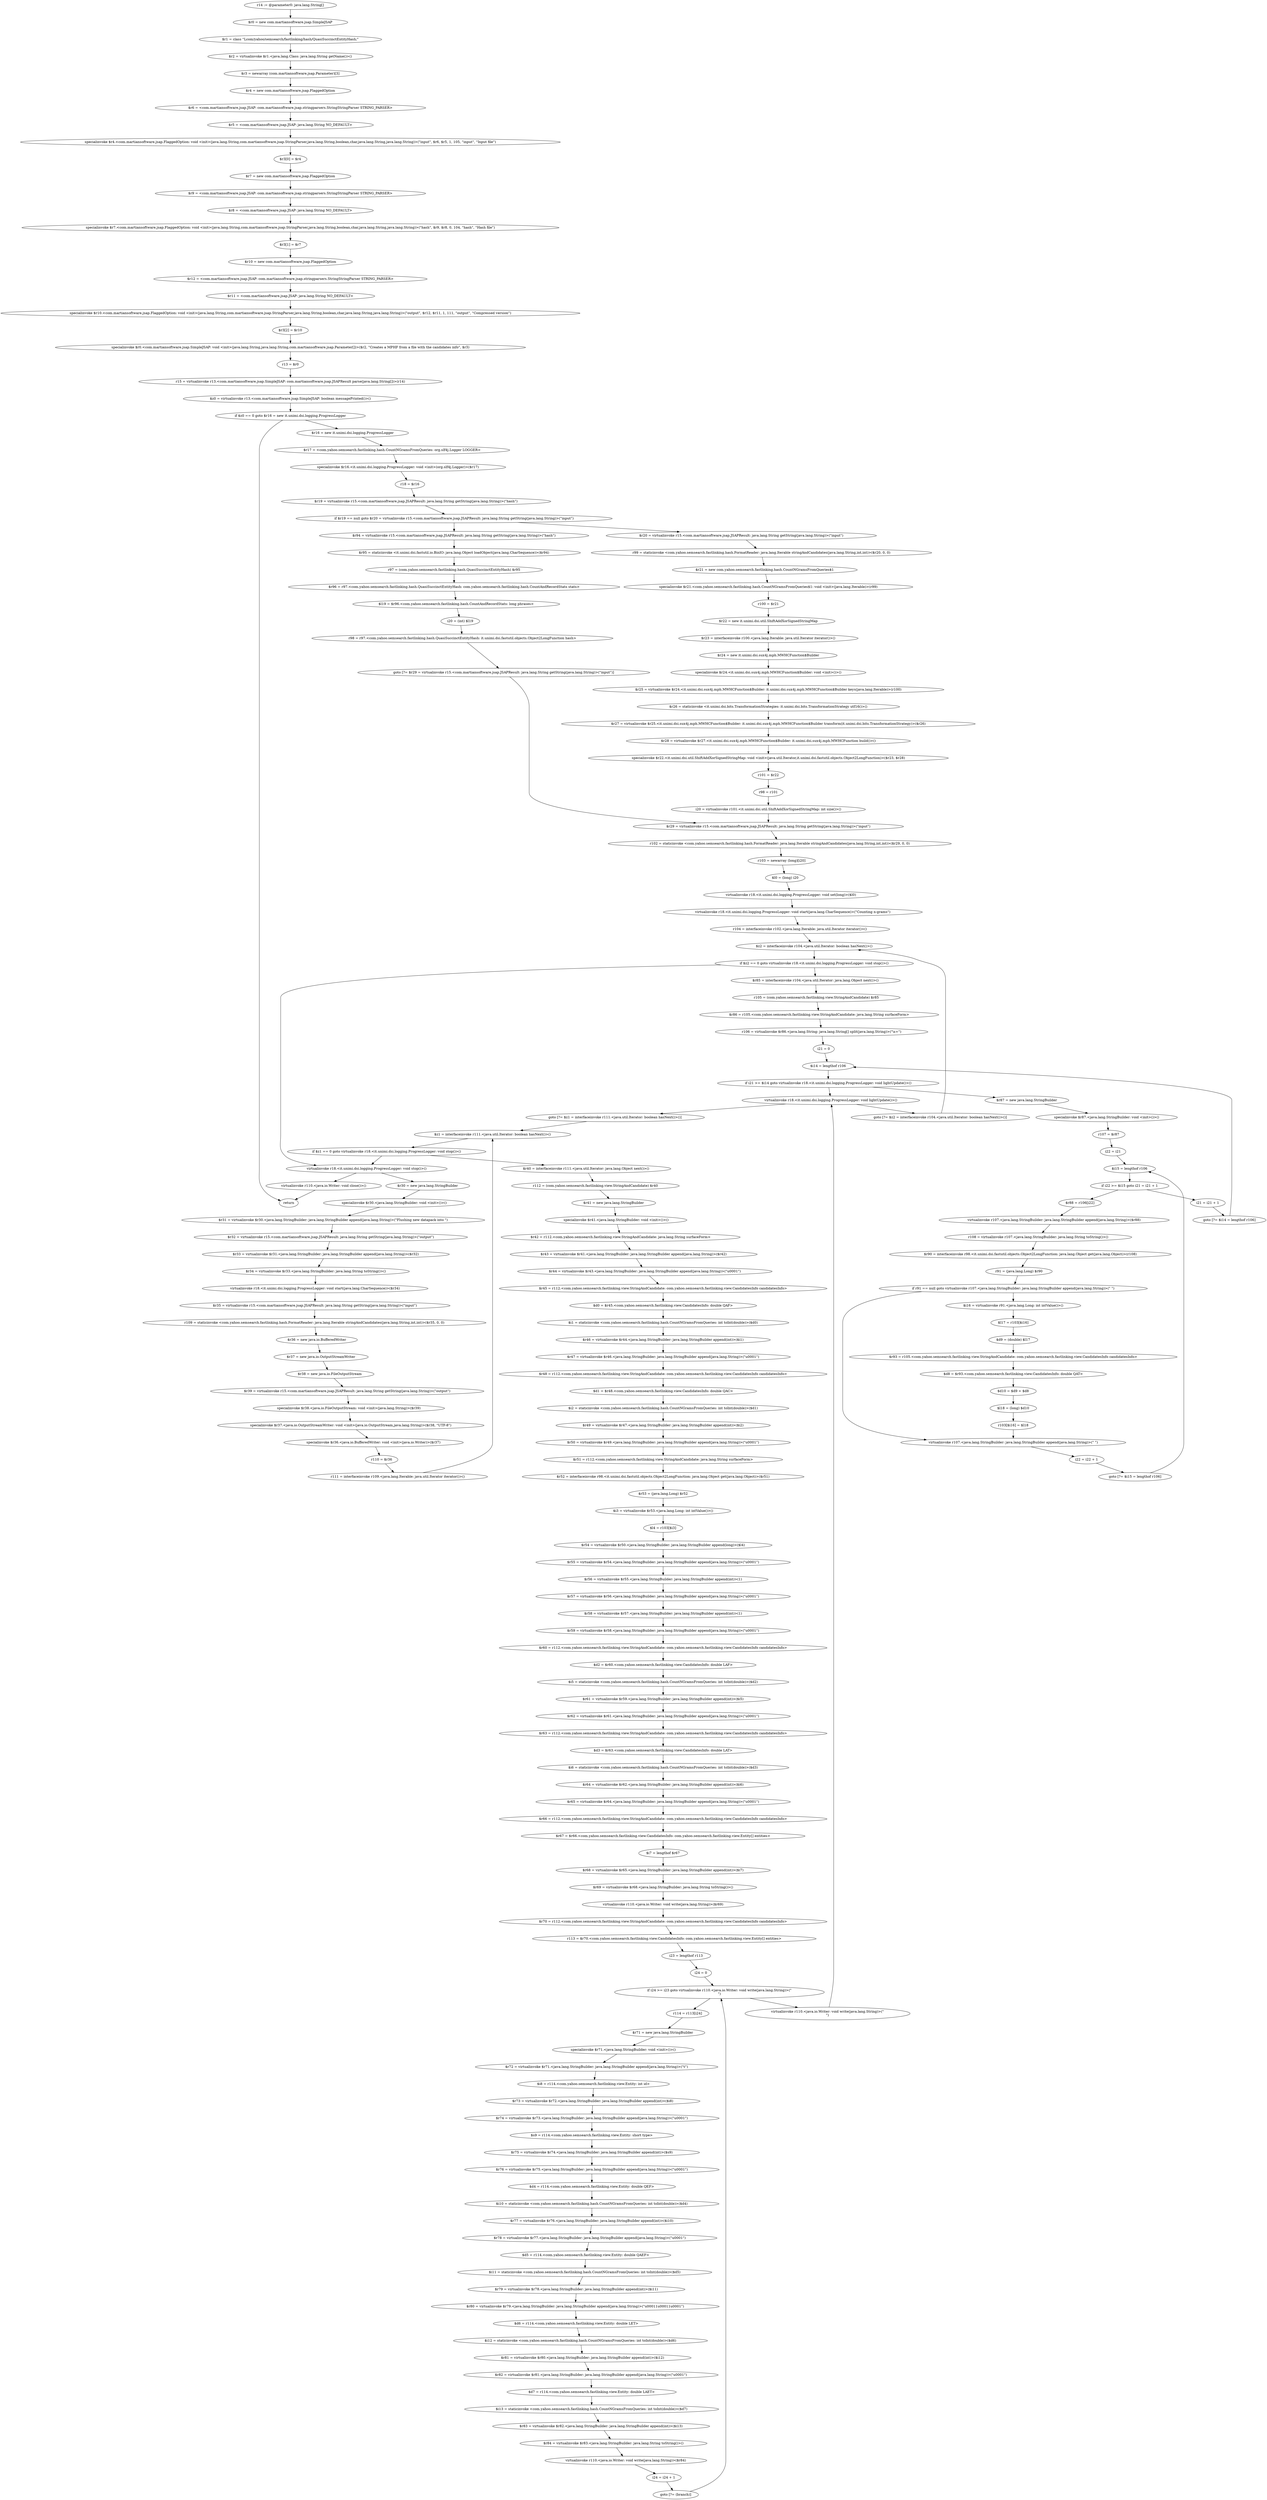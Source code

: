digraph "unitGraph" {
    "r14 := @parameter0: java.lang.String[]"
    "$r0 = new com.martiansoftware.jsap.SimpleJSAP"
    "$r1 = class \"Lcom/yahoo/semsearch/fastlinking/hash/QuasiSuccinctEntityHash;\""
    "$r2 = virtualinvoke $r1.<java.lang.Class: java.lang.String getName()>()"
    "$r3 = newarray (com.martiansoftware.jsap.Parameter)[3]"
    "$r4 = new com.martiansoftware.jsap.FlaggedOption"
    "$r6 = <com.martiansoftware.jsap.JSAP: com.martiansoftware.jsap.stringparsers.StringStringParser STRING_PARSER>"
    "$r5 = <com.martiansoftware.jsap.JSAP: java.lang.String NO_DEFAULT>"
    "specialinvoke $r4.<com.martiansoftware.jsap.FlaggedOption: void <init>(java.lang.String,com.martiansoftware.jsap.StringParser,java.lang.String,boolean,char,java.lang.String,java.lang.String)>(\"input\", $r6, $r5, 1, 105, \"input\", \"Input file\")"
    "$r3[0] = $r4"
    "$r7 = new com.martiansoftware.jsap.FlaggedOption"
    "$r9 = <com.martiansoftware.jsap.JSAP: com.martiansoftware.jsap.stringparsers.StringStringParser STRING_PARSER>"
    "$r8 = <com.martiansoftware.jsap.JSAP: java.lang.String NO_DEFAULT>"
    "specialinvoke $r7.<com.martiansoftware.jsap.FlaggedOption: void <init>(java.lang.String,com.martiansoftware.jsap.StringParser,java.lang.String,boolean,char,java.lang.String,java.lang.String)>(\"hash\", $r9, $r8, 0, 104, \"hash\", \"Hash file\")"
    "$r3[1] = $r7"
    "$r10 = new com.martiansoftware.jsap.FlaggedOption"
    "$r12 = <com.martiansoftware.jsap.JSAP: com.martiansoftware.jsap.stringparsers.StringStringParser STRING_PARSER>"
    "$r11 = <com.martiansoftware.jsap.JSAP: java.lang.String NO_DEFAULT>"
    "specialinvoke $r10.<com.martiansoftware.jsap.FlaggedOption: void <init>(java.lang.String,com.martiansoftware.jsap.StringParser,java.lang.String,boolean,char,java.lang.String,java.lang.String)>(\"output\", $r12, $r11, 1, 111, \"output\", \"Compressed version\")"
    "$r3[2] = $r10"
    "specialinvoke $r0.<com.martiansoftware.jsap.SimpleJSAP: void <init>(java.lang.String,java.lang.String,com.martiansoftware.jsap.Parameter[])>($r2, \"Creates a MPHF from a file with the candidates info\", $r3)"
    "r13 = $r0"
    "r15 = virtualinvoke r13.<com.martiansoftware.jsap.SimpleJSAP: com.martiansoftware.jsap.JSAPResult parse(java.lang.String[])>(r14)"
    "$z0 = virtualinvoke r13.<com.martiansoftware.jsap.SimpleJSAP: boolean messagePrinted()>()"
    "if $z0 == 0 goto $r16 = new it.unimi.dsi.logging.ProgressLogger"
    "return"
    "$r16 = new it.unimi.dsi.logging.ProgressLogger"
    "$r17 = <com.yahoo.semsearch.fastlinking.hash.CountNGramsFromQueries: org.slf4j.Logger LOGGER>"
    "specialinvoke $r16.<it.unimi.dsi.logging.ProgressLogger: void <init>(org.slf4j.Logger)>($r17)"
    "r18 = $r16"
    "$r19 = virtualinvoke r15.<com.martiansoftware.jsap.JSAPResult: java.lang.String getString(java.lang.String)>(\"hash\")"
    "if $r19 == null goto $r20 = virtualinvoke r15.<com.martiansoftware.jsap.JSAPResult: java.lang.String getString(java.lang.String)>(\"input\")"
    "$r94 = virtualinvoke r15.<com.martiansoftware.jsap.JSAPResult: java.lang.String getString(java.lang.String)>(\"hash\")"
    "$r95 = staticinvoke <it.unimi.dsi.fastutil.io.BinIO: java.lang.Object loadObject(java.lang.CharSequence)>($r94)"
    "r97 = (com.yahoo.semsearch.fastlinking.hash.QuasiSuccinctEntityHash) $r95"
    "$r96 = r97.<com.yahoo.semsearch.fastlinking.hash.QuasiSuccinctEntityHash: com.yahoo.semsearch.fastlinking.hash.CountAndRecordStats stats>"
    "$l19 = $r96.<com.yahoo.semsearch.fastlinking.hash.CountAndRecordStats: long phrases>"
    "i20 = (int) $l19"
    "r98 = r97.<com.yahoo.semsearch.fastlinking.hash.QuasiSuccinctEntityHash: it.unimi.dsi.fastutil.objects.Object2LongFunction hash>"
    "goto [?= $r29 = virtualinvoke r15.<com.martiansoftware.jsap.JSAPResult: java.lang.String getString(java.lang.String)>(\"input\")]"
    "$r20 = virtualinvoke r15.<com.martiansoftware.jsap.JSAPResult: java.lang.String getString(java.lang.String)>(\"input\")"
    "r99 = staticinvoke <com.yahoo.semsearch.fastlinking.hash.FormatReader: java.lang.Iterable stringAndCandidates(java.lang.String,int,int)>($r20, 0, 0)"
    "$r21 = new com.yahoo.semsearch.fastlinking.hash.CountNGramsFromQueries$1"
    "specialinvoke $r21.<com.yahoo.semsearch.fastlinking.hash.CountNGramsFromQueries$1: void <init>(java.lang.Iterable)>(r99)"
    "r100 = $r21"
    "$r22 = new it.unimi.dsi.util.ShiftAddXorSignedStringMap"
    "$r23 = interfaceinvoke r100.<java.lang.Iterable: java.util.Iterator iterator()>()"
    "$r24 = new it.unimi.dsi.sux4j.mph.MWHCFunction$Builder"
    "specialinvoke $r24.<it.unimi.dsi.sux4j.mph.MWHCFunction$Builder: void <init>()>()"
    "$r25 = virtualinvoke $r24.<it.unimi.dsi.sux4j.mph.MWHCFunction$Builder: it.unimi.dsi.sux4j.mph.MWHCFunction$Builder keys(java.lang.Iterable)>(r100)"
    "$r26 = staticinvoke <it.unimi.dsi.bits.TransformationStrategies: it.unimi.dsi.bits.TransformationStrategy utf16()>()"
    "$r27 = virtualinvoke $r25.<it.unimi.dsi.sux4j.mph.MWHCFunction$Builder: it.unimi.dsi.sux4j.mph.MWHCFunction$Builder transform(it.unimi.dsi.bits.TransformationStrategy)>($r26)"
    "$r28 = virtualinvoke $r27.<it.unimi.dsi.sux4j.mph.MWHCFunction$Builder: it.unimi.dsi.sux4j.mph.MWHCFunction build()>()"
    "specialinvoke $r22.<it.unimi.dsi.util.ShiftAddXorSignedStringMap: void <init>(java.util.Iterator,it.unimi.dsi.fastutil.objects.Object2LongFunction)>($r23, $r28)"
    "r101 = $r22"
    "r98 = r101"
    "i20 = virtualinvoke r101.<it.unimi.dsi.util.ShiftAddXorSignedStringMap: int size()>()"
    "$r29 = virtualinvoke r15.<com.martiansoftware.jsap.JSAPResult: java.lang.String getString(java.lang.String)>(\"input\")"
    "r102 = staticinvoke <com.yahoo.semsearch.fastlinking.hash.FormatReader: java.lang.Iterable stringAndCandidates(java.lang.String,int,int)>($r29, 0, 0)"
    "r103 = newarray (long)[i20]"
    "$l0 = (long) i20"
    "virtualinvoke r18.<it.unimi.dsi.logging.ProgressLogger: void set(long)>($l0)"
    "virtualinvoke r18.<it.unimi.dsi.logging.ProgressLogger: void start(java.lang.CharSequence)>(\"Counting n-grams\")"
    "r104 = interfaceinvoke r102.<java.lang.Iterable: java.util.Iterator iterator()>()"
    "$z2 = interfaceinvoke r104.<java.util.Iterator: boolean hasNext()>()"
    "if $z2 == 0 goto virtualinvoke r18.<it.unimi.dsi.logging.ProgressLogger: void stop()>()"
    "$r85 = interfaceinvoke r104.<java.util.Iterator: java.lang.Object next()>()"
    "r105 = (com.yahoo.semsearch.fastlinking.view.StringAndCandidate) $r85"
    "$r86 = r105.<com.yahoo.semsearch.fastlinking.view.StringAndCandidate: java.lang.String surfaceForm>"
    "r106 = virtualinvoke $r86.<java.lang.String: java.lang.String[] split(java.lang.String)>(\"\\s+\")"
    "i21 = 0"
    "$i14 = lengthof r106"
    "if i21 >= $i14 goto virtualinvoke r18.<it.unimi.dsi.logging.ProgressLogger: void lightUpdate()>()"
    "$r87 = new java.lang.StringBuilder"
    "specialinvoke $r87.<java.lang.StringBuilder: void <init>()>()"
    "r107 = $r87"
    "i22 = i21"
    "$i15 = lengthof r106"
    "if i22 >= $i15 goto i21 = i21 + 1"
    "$r88 = r106[i22]"
    "virtualinvoke r107.<java.lang.StringBuilder: java.lang.StringBuilder append(java.lang.String)>($r88)"
    "r108 = virtualinvoke r107.<java.lang.StringBuilder: java.lang.String toString()>()"
    "$r90 = interfaceinvoke r98.<it.unimi.dsi.fastutil.objects.Object2LongFunction: java.lang.Object get(java.lang.Object)>(r108)"
    "r91 = (java.lang.Long) $r90"
    "if r91 == null goto virtualinvoke r107.<java.lang.StringBuilder: java.lang.StringBuilder append(java.lang.String)>(\" \")"
    "$i16 = virtualinvoke r91.<java.lang.Long: int intValue()>()"
    "$l17 = r103[$i16]"
    "$d9 = (double) $l17"
    "$r93 = r105.<com.yahoo.semsearch.fastlinking.view.StringAndCandidate: com.yahoo.semsearch.fastlinking.view.CandidatesInfo candidatesInfo>"
    "$d8 = $r93.<com.yahoo.semsearch.fastlinking.view.CandidatesInfo: double QAT>"
    "$d10 = $d9 + $d8"
    "$l18 = (long) $d10"
    "r103[$i16] = $l18"
    "virtualinvoke r107.<java.lang.StringBuilder: java.lang.StringBuilder append(java.lang.String)>(\" \")"
    "i22 = i22 + 1"
    "goto [?= $i15 = lengthof r106]"
    "i21 = i21 + 1"
    "goto [?= $i14 = lengthof r106]"
    "virtualinvoke r18.<it.unimi.dsi.logging.ProgressLogger: void lightUpdate()>()"
    "goto [?= $z2 = interfaceinvoke r104.<java.util.Iterator: boolean hasNext()>()]"
    "virtualinvoke r18.<it.unimi.dsi.logging.ProgressLogger: void stop()>()"
    "$r30 = new java.lang.StringBuilder"
    "specialinvoke $r30.<java.lang.StringBuilder: void <init>()>()"
    "$r31 = virtualinvoke $r30.<java.lang.StringBuilder: java.lang.StringBuilder append(java.lang.String)>(\"Flushing new datapack into \")"
    "$r32 = virtualinvoke r15.<com.martiansoftware.jsap.JSAPResult: java.lang.String getString(java.lang.String)>(\"output\")"
    "$r33 = virtualinvoke $r31.<java.lang.StringBuilder: java.lang.StringBuilder append(java.lang.String)>($r32)"
    "$r34 = virtualinvoke $r33.<java.lang.StringBuilder: java.lang.String toString()>()"
    "virtualinvoke r18.<it.unimi.dsi.logging.ProgressLogger: void start(java.lang.CharSequence)>($r34)"
    "$r35 = virtualinvoke r15.<com.martiansoftware.jsap.JSAPResult: java.lang.String getString(java.lang.String)>(\"input\")"
    "r109 = staticinvoke <com.yahoo.semsearch.fastlinking.hash.FormatReader: java.lang.Iterable stringAndCandidates(java.lang.String,int,int)>($r35, 0, 0)"
    "$r36 = new java.io.BufferedWriter"
    "$r37 = new java.io.OutputStreamWriter"
    "$r38 = new java.io.FileOutputStream"
    "$r39 = virtualinvoke r15.<com.martiansoftware.jsap.JSAPResult: java.lang.String getString(java.lang.String)>(\"output\")"
    "specialinvoke $r38.<java.io.FileOutputStream: void <init>(java.lang.String)>($r39)"
    "specialinvoke $r37.<java.io.OutputStreamWriter: void <init>(java.io.OutputStream,java.lang.String)>($r38, \"UTF-8\")"
    "specialinvoke $r36.<java.io.BufferedWriter: void <init>(java.io.Writer)>($r37)"
    "r110 = $r36"
    "r111 = interfaceinvoke r109.<java.lang.Iterable: java.util.Iterator iterator()>()"
    "$z1 = interfaceinvoke r111.<java.util.Iterator: boolean hasNext()>()"
    "if $z1 == 0 goto virtualinvoke r18.<it.unimi.dsi.logging.ProgressLogger: void stop()>()"
    "$r40 = interfaceinvoke r111.<java.util.Iterator: java.lang.Object next()>()"
    "r112 = (com.yahoo.semsearch.fastlinking.view.StringAndCandidate) $r40"
    "$r41 = new java.lang.StringBuilder"
    "specialinvoke $r41.<java.lang.StringBuilder: void <init>()>()"
    "$r42 = r112.<com.yahoo.semsearch.fastlinking.view.StringAndCandidate: java.lang.String surfaceForm>"
    "$r43 = virtualinvoke $r41.<java.lang.StringBuilder: java.lang.StringBuilder append(java.lang.String)>($r42)"
    "$r44 = virtualinvoke $r43.<java.lang.StringBuilder: java.lang.StringBuilder append(java.lang.String)>(\"\u0001\")"
    "$r45 = r112.<com.yahoo.semsearch.fastlinking.view.StringAndCandidate: com.yahoo.semsearch.fastlinking.view.CandidatesInfo candidatesInfo>"
    "$d0 = $r45.<com.yahoo.semsearch.fastlinking.view.CandidatesInfo: double QAF>"
    "$i1 = staticinvoke <com.yahoo.semsearch.fastlinking.hash.CountNGramsFromQueries: int toInt(double)>($d0)"
    "$r46 = virtualinvoke $r44.<java.lang.StringBuilder: java.lang.StringBuilder append(int)>($i1)"
    "$r47 = virtualinvoke $r46.<java.lang.StringBuilder: java.lang.StringBuilder append(java.lang.String)>(\"\u0001\")"
    "$r48 = r112.<com.yahoo.semsearch.fastlinking.view.StringAndCandidate: com.yahoo.semsearch.fastlinking.view.CandidatesInfo candidatesInfo>"
    "$d1 = $r48.<com.yahoo.semsearch.fastlinking.view.CandidatesInfo: double QAC>"
    "$i2 = staticinvoke <com.yahoo.semsearch.fastlinking.hash.CountNGramsFromQueries: int toInt(double)>($d1)"
    "$r49 = virtualinvoke $r47.<java.lang.StringBuilder: java.lang.StringBuilder append(int)>($i2)"
    "$r50 = virtualinvoke $r49.<java.lang.StringBuilder: java.lang.StringBuilder append(java.lang.String)>(\"\u0001\")"
    "$r51 = r112.<com.yahoo.semsearch.fastlinking.view.StringAndCandidate: java.lang.String surfaceForm>"
    "$r52 = interfaceinvoke r98.<it.unimi.dsi.fastutil.objects.Object2LongFunction: java.lang.Object get(java.lang.Object)>($r51)"
    "$r53 = (java.lang.Long) $r52"
    "$i3 = virtualinvoke $r53.<java.lang.Long: int intValue()>()"
    "$l4 = r103[$i3]"
    "$r54 = virtualinvoke $r50.<java.lang.StringBuilder: java.lang.StringBuilder append(long)>($l4)"
    "$r55 = virtualinvoke $r54.<java.lang.StringBuilder: java.lang.StringBuilder append(java.lang.String)>(\"\u0001\")"
    "$r56 = virtualinvoke $r55.<java.lang.StringBuilder: java.lang.StringBuilder append(int)>(1)"
    "$r57 = virtualinvoke $r56.<java.lang.StringBuilder: java.lang.StringBuilder append(java.lang.String)>(\"\u0001\")"
    "$r58 = virtualinvoke $r57.<java.lang.StringBuilder: java.lang.StringBuilder append(int)>(1)"
    "$r59 = virtualinvoke $r58.<java.lang.StringBuilder: java.lang.StringBuilder append(java.lang.String)>(\"\u0001\")"
    "$r60 = r112.<com.yahoo.semsearch.fastlinking.view.StringAndCandidate: com.yahoo.semsearch.fastlinking.view.CandidatesInfo candidatesInfo>"
    "$d2 = $r60.<com.yahoo.semsearch.fastlinking.view.CandidatesInfo: double LAF>"
    "$i5 = staticinvoke <com.yahoo.semsearch.fastlinking.hash.CountNGramsFromQueries: int toInt(double)>($d2)"
    "$r61 = virtualinvoke $r59.<java.lang.StringBuilder: java.lang.StringBuilder append(int)>($i5)"
    "$r62 = virtualinvoke $r61.<java.lang.StringBuilder: java.lang.StringBuilder append(java.lang.String)>(\"\u0001\")"
    "$r63 = r112.<com.yahoo.semsearch.fastlinking.view.StringAndCandidate: com.yahoo.semsearch.fastlinking.view.CandidatesInfo candidatesInfo>"
    "$d3 = $r63.<com.yahoo.semsearch.fastlinking.view.CandidatesInfo: double LAT>"
    "$i6 = staticinvoke <com.yahoo.semsearch.fastlinking.hash.CountNGramsFromQueries: int toInt(double)>($d3)"
    "$r64 = virtualinvoke $r62.<java.lang.StringBuilder: java.lang.StringBuilder append(int)>($i6)"
    "$r65 = virtualinvoke $r64.<java.lang.StringBuilder: java.lang.StringBuilder append(java.lang.String)>(\"\u0001\")"
    "$r66 = r112.<com.yahoo.semsearch.fastlinking.view.StringAndCandidate: com.yahoo.semsearch.fastlinking.view.CandidatesInfo candidatesInfo>"
    "$r67 = $r66.<com.yahoo.semsearch.fastlinking.view.CandidatesInfo: com.yahoo.semsearch.fastlinking.view.Entity[] entities>"
    "$i7 = lengthof $r67"
    "$r68 = virtualinvoke $r65.<java.lang.StringBuilder: java.lang.StringBuilder append(int)>($i7)"
    "$r69 = virtualinvoke $r68.<java.lang.StringBuilder: java.lang.String toString()>()"
    "virtualinvoke r110.<java.io.Writer: void write(java.lang.String)>($r69)"
    "$r70 = r112.<com.yahoo.semsearch.fastlinking.view.StringAndCandidate: com.yahoo.semsearch.fastlinking.view.CandidatesInfo candidatesInfo>"
    "r113 = $r70.<com.yahoo.semsearch.fastlinking.view.CandidatesInfo: com.yahoo.semsearch.fastlinking.view.Entity[] entities>"
    "i23 = lengthof r113"
    "i24 = 0"
    "if i24 >= i23 goto virtualinvoke r110.<java.io.Writer: void write(java.lang.String)>(\"\n\")"
    "r114 = r113[i24]"
    "$r71 = new java.lang.StringBuilder"
    "specialinvoke $r71.<java.lang.StringBuilder: void <init>()>()"
    "$r72 = virtualinvoke $r71.<java.lang.StringBuilder: java.lang.StringBuilder append(java.lang.String)>(\"\t\")"
    "$i8 = r114.<com.yahoo.semsearch.fastlinking.view.Entity: int id>"
    "$r73 = virtualinvoke $r72.<java.lang.StringBuilder: java.lang.StringBuilder append(int)>($i8)"
    "$r74 = virtualinvoke $r73.<java.lang.StringBuilder: java.lang.StringBuilder append(java.lang.String)>(\"\u0001\")"
    "$s9 = r114.<com.yahoo.semsearch.fastlinking.view.Entity: short type>"
    "$r75 = virtualinvoke $r74.<java.lang.StringBuilder: java.lang.StringBuilder append(int)>($s9)"
    "$r76 = virtualinvoke $r75.<java.lang.StringBuilder: java.lang.StringBuilder append(java.lang.String)>(\"\u0001\")"
    "$d4 = r114.<com.yahoo.semsearch.fastlinking.view.Entity: double QEF>"
    "$i10 = staticinvoke <com.yahoo.semsearch.fastlinking.hash.CountNGramsFromQueries: int toInt(double)>($d4)"
    "$r77 = virtualinvoke $r76.<java.lang.StringBuilder: java.lang.StringBuilder append(int)>($i10)"
    "$r78 = virtualinvoke $r77.<java.lang.StringBuilder: java.lang.StringBuilder append(java.lang.String)>(\"\u0001\")"
    "$d5 = r114.<com.yahoo.semsearch.fastlinking.view.Entity: double QAEF>"
    "$i11 = staticinvoke <com.yahoo.semsearch.fastlinking.hash.CountNGramsFromQueries: int toInt(double)>($d5)"
    "$r79 = virtualinvoke $r78.<java.lang.StringBuilder: java.lang.StringBuilder append(int)>($i11)"
    "$r80 = virtualinvoke $r79.<java.lang.StringBuilder: java.lang.StringBuilder append(java.lang.String)>(\"\u00011\u00011\u0001\")"
    "$d6 = r114.<com.yahoo.semsearch.fastlinking.view.Entity: double LET>"
    "$i12 = staticinvoke <com.yahoo.semsearch.fastlinking.hash.CountNGramsFromQueries: int toInt(double)>($d6)"
    "$r81 = virtualinvoke $r80.<java.lang.StringBuilder: java.lang.StringBuilder append(int)>($i12)"
    "$r82 = virtualinvoke $r81.<java.lang.StringBuilder: java.lang.StringBuilder append(java.lang.String)>(\"\u0001\")"
    "$d7 = r114.<com.yahoo.semsearch.fastlinking.view.Entity: double LAET>"
    "$i13 = staticinvoke <com.yahoo.semsearch.fastlinking.hash.CountNGramsFromQueries: int toInt(double)>($d7)"
    "$r83 = virtualinvoke $r82.<java.lang.StringBuilder: java.lang.StringBuilder append(int)>($i13)"
    "$r84 = virtualinvoke $r83.<java.lang.StringBuilder: java.lang.String toString()>()"
    "virtualinvoke r110.<java.io.Writer: void write(java.lang.String)>($r84)"
    "i24 = i24 + 1"
    "goto [?= (branch)]"
    "virtualinvoke r110.<java.io.Writer: void write(java.lang.String)>(\"\n\")"
    "goto [?= $z1 = interfaceinvoke r111.<java.util.Iterator: boolean hasNext()>()]"
    "virtualinvoke r110.<java.io.Writer: void close()>()"
    "r14 := @parameter0: java.lang.String[]"->"$r0 = new com.martiansoftware.jsap.SimpleJSAP";
    "$r0 = new com.martiansoftware.jsap.SimpleJSAP"->"$r1 = class \"Lcom/yahoo/semsearch/fastlinking/hash/QuasiSuccinctEntityHash;\"";
    "$r1 = class \"Lcom/yahoo/semsearch/fastlinking/hash/QuasiSuccinctEntityHash;\""->"$r2 = virtualinvoke $r1.<java.lang.Class: java.lang.String getName()>()";
    "$r2 = virtualinvoke $r1.<java.lang.Class: java.lang.String getName()>()"->"$r3 = newarray (com.martiansoftware.jsap.Parameter)[3]";
    "$r3 = newarray (com.martiansoftware.jsap.Parameter)[3]"->"$r4 = new com.martiansoftware.jsap.FlaggedOption";
    "$r4 = new com.martiansoftware.jsap.FlaggedOption"->"$r6 = <com.martiansoftware.jsap.JSAP: com.martiansoftware.jsap.stringparsers.StringStringParser STRING_PARSER>";
    "$r6 = <com.martiansoftware.jsap.JSAP: com.martiansoftware.jsap.stringparsers.StringStringParser STRING_PARSER>"->"$r5 = <com.martiansoftware.jsap.JSAP: java.lang.String NO_DEFAULT>";
    "$r5 = <com.martiansoftware.jsap.JSAP: java.lang.String NO_DEFAULT>"->"specialinvoke $r4.<com.martiansoftware.jsap.FlaggedOption: void <init>(java.lang.String,com.martiansoftware.jsap.StringParser,java.lang.String,boolean,char,java.lang.String,java.lang.String)>(\"input\", $r6, $r5, 1, 105, \"input\", \"Input file\")";
    "specialinvoke $r4.<com.martiansoftware.jsap.FlaggedOption: void <init>(java.lang.String,com.martiansoftware.jsap.StringParser,java.lang.String,boolean,char,java.lang.String,java.lang.String)>(\"input\", $r6, $r5, 1, 105, \"input\", \"Input file\")"->"$r3[0] = $r4";
    "$r3[0] = $r4"->"$r7 = new com.martiansoftware.jsap.FlaggedOption";
    "$r7 = new com.martiansoftware.jsap.FlaggedOption"->"$r9 = <com.martiansoftware.jsap.JSAP: com.martiansoftware.jsap.stringparsers.StringStringParser STRING_PARSER>";
    "$r9 = <com.martiansoftware.jsap.JSAP: com.martiansoftware.jsap.stringparsers.StringStringParser STRING_PARSER>"->"$r8 = <com.martiansoftware.jsap.JSAP: java.lang.String NO_DEFAULT>";
    "$r8 = <com.martiansoftware.jsap.JSAP: java.lang.String NO_DEFAULT>"->"specialinvoke $r7.<com.martiansoftware.jsap.FlaggedOption: void <init>(java.lang.String,com.martiansoftware.jsap.StringParser,java.lang.String,boolean,char,java.lang.String,java.lang.String)>(\"hash\", $r9, $r8, 0, 104, \"hash\", \"Hash file\")";
    "specialinvoke $r7.<com.martiansoftware.jsap.FlaggedOption: void <init>(java.lang.String,com.martiansoftware.jsap.StringParser,java.lang.String,boolean,char,java.lang.String,java.lang.String)>(\"hash\", $r9, $r8, 0, 104, \"hash\", \"Hash file\")"->"$r3[1] = $r7";
    "$r3[1] = $r7"->"$r10 = new com.martiansoftware.jsap.FlaggedOption";
    "$r10 = new com.martiansoftware.jsap.FlaggedOption"->"$r12 = <com.martiansoftware.jsap.JSAP: com.martiansoftware.jsap.stringparsers.StringStringParser STRING_PARSER>";
    "$r12 = <com.martiansoftware.jsap.JSAP: com.martiansoftware.jsap.stringparsers.StringStringParser STRING_PARSER>"->"$r11 = <com.martiansoftware.jsap.JSAP: java.lang.String NO_DEFAULT>";
    "$r11 = <com.martiansoftware.jsap.JSAP: java.lang.String NO_DEFAULT>"->"specialinvoke $r10.<com.martiansoftware.jsap.FlaggedOption: void <init>(java.lang.String,com.martiansoftware.jsap.StringParser,java.lang.String,boolean,char,java.lang.String,java.lang.String)>(\"output\", $r12, $r11, 1, 111, \"output\", \"Compressed version\")";
    "specialinvoke $r10.<com.martiansoftware.jsap.FlaggedOption: void <init>(java.lang.String,com.martiansoftware.jsap.StringParser,java.lang.String,boolean,char,java.lang.String,java.lang.String)>(\"output\", $r12, $r11, 1, 111, \"output\", \"Compressed version\")"->"$r3[2] = $r10";
    "$r3[2] = $r10"->"specialinvoke $r0.<com.martiansoftware.jsap.SimpleJSAP: void <init>(java.lang.String,java.lang.String,com.martiansoftware.jsap.Parameter[])>($r2, \"Creates a MPHF from a file with the candidates info\", $r3)";
    "specialinvoke $r0.<com.martiansoftware.jsap.SimpleJSAP: void <init>(java.lang.String,java.lang.String,com.martiansoftware.jsap.Parameter[])>($r2, \"Creates a MPHF from a file with the candidates info\", $r3)"->"r13 = $r0";
    "r13 = $r0"->"r15 = virtualinvoke r13.<com.martiansoftware.jsap.SimpleJSAP: com.martiansoftware.jsap.JSAPResult parse(java.lang.String[])>(r14)";
    "r15 = virtualinvoke r13.<com.martiansoftware.jsap.SimpleJSAP: com.martiansoftware.jsap.JSAPResult parse(java.lang.String[])>(r14)"->"$z0 = virtualinvoke r13.<com.martiansoftware.jsap.SimpleJSAP: boolean messagePrinted()>()";
    "$z0 = virtualinvoke r13.<com.martiansoftware.jsap.SimpleJSAP: boolean messagePrinted()>()"->"if $z0 == 0 goto $r16 = new it.unimi.dsi.logging.ProgressLogger";
    "if $z0 == 0 goto $r16 = new it.unimi.dsi.logging.ProgressLogger"->"return";
    "if $z0 == 0 goto $r16 = new it.unimi.dsi.logging.ProgressLogger"->"$r16 = new it.unimi.dsi.logging.ProgressLogger";
    "$r16 = new it.unimi.dsi.logging.ProgressLogger"->"$r17 = <com.yahoo.semsearch.fastlinking.hash.CountNGramsFromQueries: org.slf4j.Logger LOGGER>";
    "$r17 = <com.yahoo.semsearch.fastlinking.hash.CountNGramsFromQueries: org.slf4j.Logger LOGGER>"->"specialinvoke $r16.<it.unimi.dsi.logging.ProgressLogger: void <init>(org.slf4j.Logger)>($r17)";
    "specialinvoke $r16.<it.unimi.dsi.logging.ProgressLogger: void <init>(org.slf4j.Logger)>($r17)"->"r18 = $r16";
    "r18 = $r16"->"$r19 = virtualinvoke r15.<com.martiansoftware.jsap.JSAPResult: java.lang.String getString(java.lang.String)>(\"hash\")";
    "$r19 = virtualinvoke r15.<com.martiansoftware.jsap.JSAPResult: java.lang.String getString(java.lang.String)>(\"hash\")"->"if $r19 == null goto $r20 = virtualinvoke r15.<com.martiansoftware.jsap.JSAPResult: java.lang.String getString(java.lang.String)>(\"input\")";
    "if $r19 == null goto $r20 = virtualinvoke r15.<com.martiansoftware.jsap.JSAPResult: java.lang.String getString(java.lang.String)>(\"input\")"->"$r94 = virtualinvoke r15.<com.martiansoftware.jsap.JSAPResult: java.lang.String getString(java.lang.String)>(\"hash\")";
    "if $r19 == null goto $r20 = virtualinvoke r15.<com.martiansoftware.jsap.JSAPResult: java.lang.String getString(java.lang.String)>(\"input\")"->"$r20 = virtualinvoke r15.<com.martiansoftware.jsap.JSAPResult: java.lang.String getString(java.lang.String)>(\"input\")";
    "$r94 = virtualinvoke r15.<com.martiansoftware.jsap.JSAPResult: java.lang.String getString(java.lang.String)>(\"hash\")"->"$r95 = staticinvoke <it.unimi.dsi.fastutil.io.BinIO: java.lang.Object loadObject(java.lang.CharSequence)>($r94)";
    "$r95 = staticinvoke <it.unimi.dsi.fastutil.io.BinIO: java.lang.Object loadObject(java.lang.CharSequence)>($r94)"->"r97 = (com.yahoo.semsearch.fastlinking.hash.QuasiSuccinctEntityHash) $r95";
    "r97 = (com.yahoo.semsearch.fastlinking.hash.QuasiSuccinctEntityHash) $r95"->"$r96 = r97.<com.yahoo.semsearch.fastlinking.hash.QuasiSuccinctEntityHash: com.yahoo.semsearch.fastlinking.hash.CountAndRecordStats stats>";
    "$r96 = r97.<com.yahoo.semsearch.fastlinking.hash.QuasiSuccinctEntityHash: com.yahoo.semsearch.fastlinking.hash.CountAndRecordStats stats>"->"$l19 = $r96.<com.yahoo.semsearch.fastlinking.hash.CountAndRecordStats: long phrases>";
    "$l19 = $r96.<com.yahoo.semsearch.fastlinking.hash.CountAndRecordStats: long phrases>"->"i20 = (int) $l19";
    "i20 = (int) $l19"->"r98 = r97.<com.yahoo.semsearch.fastlinking.hash.QuasiSuccinctEntityHash: it.unimi.dsi.fastutil.objects.Object2LongFunction hash>";
    "r98 = r97.<com.yahoo.semsearch.fastlinking.hash.QuasiSuccinctEntityHash: it.unimi.dsi.fastutil.objects.Object2LongFunction hash>"->"goto [?= $r29 = virtualinvoke r15.<com.martiansoftware.jsap.JSAPResult: java.lang.String getString(java.lang.String)>(\"input\")]";
    "goto [?= $r29 = virtualinvoke r15.<com.martiansoftware.jsap.JSAPResult: java.lang.String getString(java.lang.String)>(\"input\")]"->"$r29 = virtualinvoke r15.<com.martiansoftware.jsap.JSAPResult: java.lang.String getString(java.lang.String)>(\"input\")";
    "$r20 = virtualinvoke r15.<com.martiansoftware.jsap.JSAPResult: java.lang.String getString(java.lang.String)>(\"input\")"->"r99 = staticinvoke <com.yahoo.semsearch.fastlinking.hash.FormatReader: java.lang.Iterable stringAndCandidates(java.lang.String,int,int)>($r20, 0, 0)";
    "r99 = staticinvoke <com.yahoo.semsearch.fastlinking.hash.FormatReader: java.lang.Iterable stringAndCandidates(java.lang.String,int,int)>($r20, 0, 0)"->"$r21 = new com.yahoo.semsearch.fastlinking.hash.CountNGramsFromQueries$1";
    "$r21 = new com.yahoo.semsearch.fastlinking.hash.CountNGramsFromQueries$1"->"specialinvoke $r21.<com.yahoo.semsearch.fastlinking.hash.CountNGramsFromQueries$1: void <init>(java.lang.Iterable)>(r99)";
    "specialinvoke $r21.<com.yahoo.semsearch.fastlinking.hash.CountNGramsFromQueries$1: void <init>(java.lang.Iterable)>(r99)"->"r100 = $r21";
    "r100 = $r21"->"$r22 = new it.unimi.dsi.util.ShiftAddXorSignedStringMap";
    "$r22 = new it.unimi.dsi.util.ShiftAddXorSignedStringMap"->"$r23 = interfaceinvoke r100.<java.lang.Iterable: java.util.Iterator iterator()>()";
    "$r23 = interfaceinvoke r100.<java.lang.Iterable: java.util.Iterator iterator()>()"->"$r24 = new it.unimi.dsi.sux4j.mph.MWHCFunction$Builder";
    "$r24 = new it.unimi.dsi.sux4j.mph.MWHCFunction$Builder"->"specialinvoke $r24.<it.unimi.dsi.sux4j.mph.MWHCFunction$Builder: void <init>()>()";
    "specialinvoke $r24.<it.unimi.dsi.sux4j.mph.MWHCFunction$Builder: void <init>()>()"->"$r25 = virtualinvoke $r24.<it.unimi.dsi.sux4j.mph.MWHCFunction$Builder: it.unimi.dsi.sux4j.mph.MWHCFunction$Builder keys(java.lang.Iterable)>(r100)";
    "$r25 = virtualinvoke $r24.<it.unimi.dsi.sux4j.mph.MWHCFunction$Builder: it.unimi.dsi.sux4j.mph.MWHCFunction$Builder keys(java.lang.Iterable)>(r100)"->"$r26 = staticinvoke <it.unimi.dsi.bits.TransformationStrategies: it.unimi.dsi.bits.TransformationStrategy utf16()>()";
    "$r26 = staticinvoke <it.unimi.dsi.bits.TransformationStrategies: it.unimi.dsi.bits.TransformationStrategy utf16()>()"->"$r27 = virtualinvoke $r25.<it.unimi.dsi.sux4j.mph.MWHCFunction$Builder: it.unimi.dsi.sux4j.mph.MWHCFunction$Builder transform(it.unimi.dsi.bits.TransformationStrategy)>($r26)";
    "$r27 = virtualinvoke $r25.<it.unimi.dsi.sux4j.mph.MWHCFunction$Builder: it.unimi.dsi.sux4j.mph.MWHCFunction$Builder transform(it.unimi.dsi.bits.TransformationStrategy)>($r26)"->"$r28 = virtualinvoke $r27.<it.unimi.dsi.sux4j.mph.MWHCFunction$Builder: it.unimi.dsi.sux4j.mph.MWHCFunction build()>()";
    "$r28 = virtualinvoke $r27.<it.unimi.dsi.sux4j.mph.MWHCFunction$Builder: it.unimi.dsi.sux4j.mph.MWHCFunction build()>()"->"specialinvoke $r22.<it.unimi.dsi.util.ShiftAddXorSignedStringMap: void <init>(java.util.Iterator,it.unimi.dsi.fastutil.objects.Object2LongFunction)>($r23, $r28)";
    "specialinvoke $r22.<it.unimi.dsi.util.ShiftAddXorSignedStringMap: void <init>(java.util.Iterator,it.unimi.dsi.fastutil.objects.Object2LongFunction)>($r23, $r28)"->"r101 = $r22";
    "r101 = $r22"->"r98 = r101";
    "r98 = r101"->"i20 = virtualinvoke r101.<it.unimi.dsi.util.ShiftAddXorSignedStringMap: int size()>()";
    "i20 = virtualinvoke r101.<it.unimi.dsi.util.ShiftAddXorSignedStringMap: int size()>()"->"$r29 = virtualinvoke r15.<com.martiansoftware.jsap.JSAPResult: java.lang.String getString(java.lang.String)>(\"input\")";
    "$r29 = virtualinvoke r15.<com.martiansoftware.jsap.JSAPResult: java.lang.String getString(java.lang.String)>(\"input\")"->"r102 = staticinvoke <com.yahoo.semsearch.fastlinking.hash.FormatReader: java.lang.Iterable stringAndCandidates(java.lang.String,int,int)>($r29, 0, 0)";
    "r102 = staticinvoke <com.yahoo.semsearch.fastlinking.hash.FormatReader: java.lang.Iterable stringAndCandidates(java.lang.String,int,int)>($r29, 0, 0)"->"r103 = newarray (long)[i20]";
    "r103 = newarray (long)[i20]"->"$l0 = (long) i20";
    "$l0 = (long) i20"->"virtualinvoke r18.<it.unimi.dsi.logging.ProgressLogger: void set(long)>($l0)";
    "virtualinvoke r18.<it.unimi.dsi.logging.ProgressLogger: void set(long)>($l0)"->"virtualinvoke r18.<it.unimi.dsi.logging.ProgressLogger: void start(java.lang.CharSequence)>(\"Counting n-grams\")";
    "virtualinvoke r18.<it.unimi.dsi.logging.ProgressLogger: void start(java.lang.CharSequence)>(\"Counting n-grams\")"->"r104 = interfaceinvoke r102.<java.lang.Iterable: java.util.Iterator iterator()>()";
    "r104 = interfaceinvoke r102.<java.lang.Iterable: java.util.Iterator iterator()>()"->"$z2 = interfaceinvoke r104.<java.util.Iterator: boolean hasNext()>()";
    "$z2 = interfaceinvoke r104.<java.util.Iterator: boolean hasNext()>()"->"if $z2 == 0 goto virtualinvoke r18.<it.unimi.dsi.logging.ProgressLogger: void stop()>()";
    "if $z2 == 0 goto virtualinvoke r18.<it.unimi.dsi.logging.ProgressLogger: void stop()>()"->"$r85 = interfaceinvoke r104.<java.util.Iterator: java.lang.Object next()>()";
    "if $z2 == 0 goto virtualinvoke r18.<it.unimi.dsi.logging.ProgressLogger: void stop()>()"->"virtualinvoke r18.<it.unimi.dsi.logging.ProgressLogger: void stop()>()";
    "$r85 = interfaceinvoke r104.<java.util.Iterator: java.lang.Object next()>()"->"r105 = (com.yahoo.semsearch.fastlinking.view.StringAndCandidate) $r85";
    "r105 = (com.yahoo.semsearch.fastlinking.view.StringAndCandidate) $r85"->"$r86 = r105.<com.yahoo.semsearch.fastlinking.view.StringAndCandidate: java.lang.String surfaceForm>";
    "$r86 = r105.<com.yahoo.semsearch.fastlinking.view.StringAndCandidate: java.lang.String surfaceForm>"->"r106 = virtualinvoke $r86.<java.lang.String: java.lang.String[] split(java.lang.String)>(\"\\s+\")";
    "r106 = virtualinvoke $r86.<java.lang.String: java.lang.String[] split(java.lang.String)>(\"\\s+\")"->"i21 = 0";
    "i21 = 0"->"$i14 = lengthof r106";
    "$i14 = lengthof r106"->"if i21 >= $i14 goto virtualinvoke r18.<it.unimi.dsi.logging.ProgressLogger: void lightUpdate()>()";
    "if i21 >= $i14 goto virtualinvoke r18.<it.unimi.dsi.logging.ProgressLogger: void lightUpdate()>()"->"$r87 = new java.lang.StringBuilder";
    "if i21 >= $i14 goto virtualinvoke r18.<it.unimi.dsi.logging.ProgressLogger: void lightUpdate()>()"->"virtualinvoke r18.<it.unimi.dsi.logging.ProgressLogger: void lightUpdate()>()";
    "$r87 = new java.lang.StringBuilder"->"specialinvoke $r87.<java.lang.StringBuilder: void <init>()>()";
    "specialinvoke $r87.<java.lang.StringBuilder: void <init>()>()"->"r107 = $r87";
    "r107 = $r87"->"i22 = i21";
    "i22 = i21"->"$i15 = lengthof r106";
    "$i15 = lengthof r106"->"if i22 >= $i15 goto i21 = i21 + 1";
    "if i22 >= $i15 goto i21 = i21 + 1"->"$r88 = r106[i22]";
    "if i22 >= $i15 goto i21 = i21 + 1"->"i21 = i21 + 1";
    "$r88 = r106[i22]"->"virtualinvoke r107.<java.lang.StringBuilder: java.lang.StringBuilder append(java.lang.String)>($r88)";
    "virtualinvoke r107.<java.lang.StringBuilder: java.lang.StringBuilder append(java.lang.String)>($r88)"->"r108 = virtualinvoke r107.<java.lang.StringBuilder: java.lang.String toString()>()";
    "r108 = virtualinvoke r107.<java.lang.StringBuilder: java.lang.String toString()>()"->"$r90 = interfaceinvoke r98.<it.unimi.dsi.fastutil.objects.Object2LongFunction: java.lang.Object get(java.lang.Object)>(r108)";
    "$r90 = interfaceinvoke r98.<it.unimi.dsi.fastutil.objects.Object2LongFunction: java.lang.Object get(java.lang.Object)>(r108)"->"r91 = (java.lang.Long) $r90";
    "r91 = (java.lang.Long) $r90"->"if r91 == null goto virtualinvoke r107.<java.lang.StringBuilder: java.lang.StringBuilder append(java.lang.String)>(\" \")";
    "if r91 == null goto virtualinvoke r107.<java.lang.StringBuilder: java.lang.StringBuilder append(java.lang.String)>(\" \")"->"$i16 = virtualinvoke r91.<java.lang.Long: int intValue()>()";
    "if r91 == null goto virtualinvoke r107.<java.lang.StringBuilder: java.lang.StringBuilder append(java.lang.String)>(\" \")"->"virtualinvoke r107.<java.lang.StringBuilder: java.lang.StringBuilder append(java.lang.String)>(\" \")";
    "$i16 = virtualinvoke r91.<java.lang.Long: int intValue()>()"->"$l17 = r103[$i16]";
    "$l17 = r103[$i16]"->"$d9 = (double) $l17";
    "$d9 = (double) $l17"->"$r93 = r105.<com.yahoo.semsearch.fastlinking.view.StringAndCandidate: com.yahoo.semsearch.fastlinking.view.CandidatesInfo candidatesInfo>";
    "$r93 = r105.<com.yahoo.semsearch.fastlinking.view.StringAndCandidate: com.yahoo.semsearch.fastlinking.view.CandidatesInfo candidatesInfo>"->"$d8 = $r93.<com.yahoo.semsearch.fastlinking.view.CandidatesInfo: double QAT>";
    "$d8 = $r93.<com.yahoo.semsearch.fastlinking.view.CandidatesInfo: double QAT>"->"$d10 = $d9 + $d8";
    "$d10 = $d9 + $d8"->"$l18 = (long) $d10";
    "$l18 = (long) $d10"->"r103[$i16] = $l18";
    "r103[$i16] = $l18"->"virtualinvoke r107.<java.lang.StringBuilder: java.lang.StringBuilder append(java.lang.String)>(\" \")";
    "virtualinvoke r107.<java.lang.StringBuilder: java.lang.StringBuilder append(java.lang.String)>(\" \")"->"i22 = i22 + 1";
    "i22 = i22 + 1"->"goto [?= $i15 = lengthof r106]";
    "goto [?= $i15 = lengthof r106]"->"$i15 = lengthof r106";
    "i21 = i21 + 1"->"goto [?= $i14 = lengthof r106]";
    "goto [?= $i14 = lengthof r106]"->"$i14 = lengthof r106";
    "virtualinvoke r18.<it.unimi.dsi.logging.ProgressLogger: void lightUpdate()>()"->"goto [?= $z2 = interfaceinvoke r104.<java.util.Iterator: boolean hasNext()>()]";
    "goto [?= $z2 = interfaceinvoke r104.<java.util.Iterator: boolean hasNext()>()]"->"$z2 = interfaceinvoke r104.<java.util.Iterator: boolean hasNext()>()";
    "virtualinvoke r18.<it.unimi.dsi.logging.ProgressLogger: void stop()>()"->"$r30 = new java.lang.StringBuilder";
    "$r30 = new java.lang.StringBuilder"->"specialinvoke $r30.<java.lang.StringBuilder: void <init>()>()";
    "specialinvoke $r30.<java.lang.StringBuilder: void <init>()>()"->"$r31 = virtualinvoke $r30.<java.lang.StringBuilder: java.lang.StringBuilder append(java.lang.String)>(\"Flushing new datapack into \")";
    "$r31 = virtualinvoke $r30.<java.lang.StringBuilder: java.lang.StringBuilder append(java.lang.String)>(\"Flushing new datapack into \")"->"$r32 = virtualinvoke r15.<com.martiansoftware.jsap.JSAPResult: java.lang.String getString(java.lang.String)>(\"output\")";
    "$r32 = virtualinvoke r15.<com.martiansoftware.jsap.JSAPResult: java.lang.String getString(java.lang.String)>(\"output\")"->"$r33 = virtualinvoke $r31.<java.lang.StringBuilder: java.lang.StringBuilder append(java.lang.String)>($r32)";
    "$r33 = virtualinvoke $r31.<java.lang.StringBuilder: java.lang.StringBuilder append(java.lang.String)>($r32)"->"$r34 = virtualinvoke $r33.<java.lang.StringBuilder: java.lang.String toString()>()";
    "$r34 = virtualinvoke $r33.<java.lang.StringBuilder: java.lang.String toString()>()"->"virtualinvoke r18.<it.unimi.dsi.logging.ProgressLogger: void start(java.lang.CharSequence)>($r34)";
    "virtualinvoke r18.<it.unimi.dsi.logging.ProgressLogger: void start(java.lang.CharSequence)>($r34)"->"$r35 = virtualinvoke r15.<com.martiansoftware.jsap.JSAPResult: java.lang.String getString(java.lang.String)>(\"input\")";
    "$r35 = virtualinvoke r15.<com.martiansoftware.jsap.JSAPResult: java.lang.String getString(java.lang.String)>(\"input\")"->"r109 = staticinvoke <com.yahoo.semsearch.fastlinking.hash.FormatReader: java.lang.Iterable stringAndCandidates(java.lang.String,int,int)>($r35, 0, 0)";
    "r109 = staticinvoke <com.yahoo.semsearch.fastlinking.hash.FormatReader: java.lang.Iterable stringAndCandidates(java.lang.String,int,int)>($r35, 0, 0)"->"$r36 = new java.io.BufferedWriter";
    "$r36 = new java.io.BufferedWriter"->"$r37 = new java.io.OutputStreamWriter";
    "$r37 = new java.io.OutputStreamWriter"->"$r38 = new java.io.FileOutputStream";
    "$r38 = new java.io.FileOutputStream"->"$r39 = virtualinvoke r15.<com.martiansoftware.jsap.JSAPResult: java.lang.String getString(java.lang.String)>(\"output\")";
    "$r39 = virtualinvoke r15.<com.martiansoftware.jsap.JSAPResult: java.lang.String getString(java.lang.String)>(\"output\")"->"specialinvoke $r38.<java.io.FileOutputStream: void <init>(java.lang.String)>($r39)";
    "specialinvoke $r38.<java.io.FileOutputStream: void <init>(java.lang.String)>($r39)"->"specialinvoke $r37.<java.io.OutputStreamWriter: void <init>(java.io.OutputStream,java.lang.String)>($r38, \"UTF-8\")";
    "specialinvoke $r37.<java.io.OutputStreamWriter: void <init>(java.io.OutputStream,java.lang.String)>($r38, \"UTF-8\")"->"specialinvoke $r36.<java.io.BufferedWriter: void <init>(java.io.Writer)>($r37)";
    "specialinvoke $r36.<java.io.BufferedWriter: void <init>(java.io.Writer)>($r37)"->"r110 = $r36";
    "r110 = $r36"->"r111 = interfaceinvoke r109.<java.lang.Iterable: java.util.Iterator iterator()>()";
    "r111 = interfaceinvoke r109.<java.lang.Iterable: java.util.Iterator iterator()>()"->"$z1 = interfaceinvoke r111.<java.util.Iterator: boolean hasNext()>()";
    "$z1 = interfaceinvoke r111.<java.util.Iterator: boolean hasNext()>()"->"if $z1 == 0 goto virtualinvoke r18.<it.unimi.dsi.logging.ProgressLogger: void stop()>()";
    "if $z1 == 0 goto virtualinvoke r18.<it.unimi.dsi.logging.ProgressLogger: void stop()>()"->"$r40 = interfaceinvoke r111.<java.util.Iterator: java.lang.Object next()>()";
    "if $z1 == 0 goto virtualinvoke r18.<it.unimi.dsi.logging.ProgressLogger: void stop()>()"->"virtualinvoke r18.<it.unimi.dsi.logging.ProgressLogger: void stop()>()";
    "$r40 = interfaceinvoke r111.<java.util.Iterator: java.lang.Object next()>()"->"r112 = (com.yahoo.semsearch.fastlinking.view.StringAndCandidate) $r40";
    "r112 = (com.yahoo.semsearch.fastlinking.view.StringAndCandidate) $r40"->"$r41 = new java.lang.StringBuilder";
    "$r41 = new java.lang.StringBuilder"->"specialinvoke $r41.<java.lang.StringBuilder: void <init>()>()";
    "specialinvoke $r41.<java.lang.StringBuilder: void <init>()>()"->"$r42 = r112.<com.yahoo.semsearch.fastlinking.view.StringAndCandidate: java.lang.String surfaceForm>";
    "$r42 = r112.<com.yahoo.semsearch.fastlinking.view.StringAndCandidate: java.lang.String surfaceForm>"->"$r43 = virtualinvoke $r41.<java.lang.StringBuilder: java.lang.StringBuilder append(java.lang.String)>($r42)";
    "$r43 = virtualinvoke $r41.<java.lang.StringBuilder: java.lang.StringBuilder append(java.lang.String)>($r42)"->"$r44 = virtualinvoke $r43.<java.lang.StringBuilder: java.lang.StringBuilder append(java.lang.String)>(\"\u0001\")";
    "$r44 = virtualinvoke $r43.<java.lang.StringBuilder: java.lang.StringBuilder append(java.lang.String)>(\"\u0001\")"->"$r45 = r112.<com.yahoo.semsearch.fastlinking.view.StringAndCandidate: com.yahoo.semsearch.fastlinking.view.CandidatesInfo candidatesInfo>";
    "$r45 = r112.<com.yahoo.semsearch.fastlinking.view.StringAndCandidate: com.yahoo.semsearch.fastlinking.view.CandidatesInfo candidatesInfo>"->"$d0 = $r45.<com.yahoo.semsearch.fastlinking.view.CandidatesInfo: double QAF>";
    "$d0 = $r45.<com.yahoo.semsearch.fastlinking.view.CandidatesInfo: double QAF>"->"$i1 = staticinvoke <com.yahoo.semsearch.fastlinking.hash.CountNGramsFromQueries: int toInt(double)>($d0)";
    "$i1 = staticinvoke <com.yahoo.semsearch.fastlinking.hash.CountNGramsFromQueries: int toInt(double)>($d0)"->"$r46 = virtualinvoke $r44.<java.lang.StringBuilder: java.lang.StringBuilder append(int)>($i1)";
    "$r46 = virtualinvoke $r44.<java.lang.StringBuilder: java.lang.StringBuilder append(int)>($i1)"->"$r47 = virtualinvoke $r46.<java.lang.StringBuilder: java.lang.StringBuilder append(java.lang.String)>(\"\u0001\")";
    "$r47 = virtualinvoke $r46.<java.lang.StringBuilder: java.lang.StringBuilder append(java.lang.String)>(\"\u0001\")"->"$r48 = r112.<com.yahoo.semsearch.fastlinking.view.StringAndCandidate: com.yahoo.semsearch.fastlinking.view.CandidatesInfo candidatesInfo>";
    "$r48 = r112.<com.yahoo.semsearch.fastlinking.view.StringAndCandidate: com.yahoo.semsearch.fastlinking.view.CandidatesInfo candidatesInfo>"->"$d1 = $r48.<com.yahoo.semsearch.fastlinking.view.CandidatesInfo: double QAC>";
    "$d1 = $r48.<com.yahoo.semsearch.fastlinking.view.CandidatesInfo: double QAC>"->"$i2 = staticinvoke <com.yahoo.semsearch.fastlinking.hash.CountNGramsFromQueries: int toInt(double)>($d1)";
    "$i2 = staticinvoke <com.yahoo.semsearch.fastlinking.hash.CountNGramsFromQueries: int toInt(double)>($d1)"->"$r49 = virtualinvoke $r47.<java.lang.StringBuilder: java.lang.StringBuilder append(int)>($i2)";
    "$r49 = virtualinvoke $r47.<java.lang.StringBuilder: java.lang.StringBuilder append(int)>($i2)"->"$r50 = virtualinvoke $r49.<java.lang.StringBuilder: java.lang.StringBuilder append(java.lang.String)>(\"\u0001\")";
    "$r50 = virtualinvoke $r49.<java.lang.StringBuilder: java.lang.StringBuilder append(java.lang.String)>(\"\u0001\")"->"$r51 = r112.<com.yahoo.semsearch.fastlinking.view.StringAndCandidate: java.lang.String surfaceForm>";
    "$r51 = r112.<com.yahoo.semsearch.fastlinking.view.StringAndCandidate: java.lang.String surfaceForm>"->"$r52 = interfaceinvoke r98.<it.unimi.dsi.fastutil.objects.Object2LongFunction: java.lang.Object get(java.lang.Object)>($r51)";
    "$r52 = interfaceinvoke r98.<it.unimi.dsi.fastutil.objects.Object2LongFunction: java.lang.Object get(java.lang.Object)>($r51)"->"$r53 = (java.lang.Long) $r52";
    "$r53 = (java.lang.Long) $r52"->"$i3 = virtualinvoke $r53.<java.lang.Long: int intValue()>()";
    "$i3 = virtualinvoke $r53.<java.lang.Long: int intValue()>()"->"$l4 = r103[$i3]";
    "$l4 = r103[$i3]"->"$r54 = virtualinvoke $r50.<java.lang.StringBuilder: java.lang.StringBuilder append(long)>($l4)";
    "$r54 = virtualinvoke $r50.<java.lang.StringBuilder: java.lang.StringBuilder append(long)>($l4)"->"$r55 = virtualinvoke $r54.<java.lang.StringBuilder: java.lang.StringBuilder append(java.lang.String)>(\"\u0001\")";
    "$r55 = virtualinvoke $r54.<java.lang.StringBuilder: java.lang.StringBuilder append(java.lang.String)>(\"\u0001\")"->"$r56 = virtualinvoke $r55.<java.lang.StringBuilder: java.lang.StringBuilder append(int)>(1)";
    "$r56 = virtualinvoke $r55.<java.lang.StringBuilder: java.lang.StringBuilder append(int)>(1)"->"$r57 = virtualinvoke $r56.<java.lang.StringBuilder: java.lang.StringBuilder append(java.lang.String)>(\"\u0001\")";
    "$r57 = virtualinvoke $r56.<java.lang.StringBuilder: java.lang.StringBuilder append(java.lang.String)>(\"\u0001\")"->"$r58 = virtualinvoke $r57.<java.lang.StringBuilder: java.lang.StringBuilder append(int)>(1)";
    "$r58 = virtualinvoke $r57.<java.lang.StringBuilder: java.lang.StringBuilder append(int)>(1)"->"$r59 = virtualinvoke $r58.<java.lang.StringBuilder: java.lang.StringBuilder append(java.lang.String)>(\"\u0001\")";
    "$r59 = virtualinvoke $r58.<java.lang.StringBuilder: java.lang.StringBuilder append(java.lang.String)>(\"\u0001\")"->"$r60 = r112.<com.yahoo.semsearch.fastlinking.view.StringAndCandidate: com.yahoo.semsearch.fastlinking.view.CandidatesInfo candidatesInfo>";
    "$r60 = r112.<com.yahoo.semsearch.fastlinking.view.StringAndCandidate: com.yahoo.semsearch.fastlinking.view.CandidatesInfo candidatesInfo>"->"$d2 = $r60.<com.yahoo.semsearch.fastlinking.view.CandidatesInfo: double LAF>";
    "$d2 = $r60.<com.yahoo.semsearch.fastlinking.view.CandidatesInfo: double LAF>"->"$i5 = staticinvoke <com.yahoo.semsearch.fastlinking.hash.CountNGramsFromQueries: int toInt(double)>($d2)";
    "$i5 = staticinvoke <com.yahoo.semsearch.fastlinking.hash.CountNGramsFromQueries: int toInt(double)>($d2)"->"$r61 = virtualinvoke $r59.<java.lang.StringBuilder: java.lang.StringBuilder append(int)>($i5)";
    "$r61 = virtualinvoke $r59.<java.lang.StringBuilder: java.lang.StringBuilder append(int)>($i5)"->"$r62 = virtualinvoke $r61.<java.lang.StringBuilder: java.lang.StringBuilder append(java.lang.String)>(\"\u0001\")";
    "$r62 = virtualinvoke $r61.<java.lang.StringBuilder: java.lang.StringBuilder append(java.lang.String)>(\"\u0001\")"->"$r63 = r112.<com.yahoo.semsearch.fastlinking.view.StringAndCandidate: com.yahoo.semsearch.fastlinking.view.CandidatesInfo candidatesInfo>";
    "$r63 = r112.<com.yahoo.semsearch.fastlinking.view.StringAndCandidate: com.yahoo.semsearch.fastlinking.view.CandidatesInfo candidatesInfo>"->"$d3 = $r63.<com.yahoo.semsearch.fastlinking.view.CandidatesInfo: double LAT>";
    "$d3 = $r63.<com.yahoo.semsearch.fastlinking.view.CandidatesInfo: double LAT>"->"$i6 = staticinvoke <com.yahoo.semsearch.fastlinking.hash.CountNGramsFromQueries: int toInt(double)>($d3)";
    "$i6 = staticinvoke <com.yahoo.semsearch.fastlinking.hash.CountNGramsFromQueries: int toInt(double)>($d3)"->"$r64 = virtualinvoke $r62.<java.lang.StringBuilder: java.lang.StringBuilder append(int)>($i6)";
    "$r64 = virtualinvoke $r62.<java.lang.StringBuilder: java.lang.StringBuilder append(int)>($i6)"->"$r65 = virtualinvoke $r64.<java.lang.StringBuilder: java.lang.StringBuilder append(java.lang.String)>(\"\u0001\")";
    "$r65 = virtualinvoke $r64.<java.lang.StringBuilder: java.lang.StringBuilder append(java.lang.String)>(\"\u0001\")"->"$r66 = r112.<com.yahoo.semsearch.fastlinking.view.StringAndCandidate: com.yahoo.semsearch.fastlinking.view.CandidatesInfo candidatesInfo>";
    "$r66 = r112.<com.yahoo.semsearch.fastlinking.view.StringAndCandidate: com.yahoo.semsearch.fastlinking.view.CandidatesInfo candidatesInfo>"->"$r67 = $r66.<com.yahoo.semsearch.fastlinking.view.CandidatesInfo: com.yahoo.semsearch.fastlinking.view.Entity[] entities>";
    "$r67 = $r66.<com.yahoo.semsearch.fastlinking.view.CandidatesInfo: com.yahoo.semsearch.fastlinking.view.Entity[] entities>"->"$i7 = lengthof $r67";
    "$i7 = lengthof $r67"->"$r68 = virtualinvoke $r65.<java.lang.StringBuilder: java.lang.StringBuilder append(int)>($i7)";
    "$r68 = virtualinvoke $r65.<java.lang.StringBuilder: java.lang.StringBuilder append(int)>($i7)"->"$r69 = virtualinvoke $r68.<java.lang.StringBuilder: java.lang.String toString()>()";
    "$r69 = virtualinvoke $r68.<java.lang.StringBuilder: java.lang.String toString()>()"->"virtualinvoke r110.<java.io.Writer: void write(java.lang.String)>($r69)";
    "virtualinvoke r110.<java.io.Writer: void write(java.lang.String)>($r69)"->"$r70 = r112.<com.yahoo.semsearch.fastlinking.view.StringAndCandidate: com.yahoo.semsearch.fastlinking.view.CandidatesInfo candidatesInfo>";
    "$r70 = r112.<com.yahoo.semsearch.fastlinking.view.StringAndCandidate: com.yahoo.semsearch.fastlinking.view.CandidatesInfo candidatesInfo>"->"r113 = $r70.<com.yahoo.semsearch.fastlinking.view.CandidatesInfo: com.yahoo.semsearch.fastlinking.view.Entity[] entities>";
    "r113 = $r70.<com.yahoo.semsearch.fastlinking.view.CandidatesInfo: com.yahoo.semsearch.fastlinking.view.Entity[] entities>"->"i23 = lengthof r113";
    "i23 = lengthof r113"->"i24 = 0";
    "i24 = 0"->"if i24 >= i23 goto virtualinvoke r110.<java.io.Writer: void write(java.lang.String)>(\"\n\")";
    "if i24 >= i23 goto virtualinvoke r110.<java.io.Writer: void write(java.lang.String)>(\"\n\")"->"r114 = r113[i24]";
    "if i24 >= i23 goto virtualinvoke r110.<java.io.Writer: void write(java.lang.String)>(\"\n\")"->"virtualinvoke r110.<java.io.Writer: void write(java.lang.String)>(\"\n\")";
    "r114 = r113[i24]"->"$r71 = new java.lang.StringBuilder";
    "$r71 = new java.lang.StringBuilder"->"specialinvoke $r71.<java.lang.StringBuilder: void <init>()>()";
    "specialinvoke $r71.<java.lang.StringBuilder: void <init>()>()"->"$r72 = virtualinvoke $r71.<java.lang.StringBuilder: java.lang.StringBuilder append(java.lang.String)>(\"\t\")";
    "$r72 = virtualinvoke $r71.<java.lang.StringBuilder: java.lang.StringBuilder append(java.lang.String)>(\"\t\")"->"$i8 = r114.<com.yahoo.semsearch.fastlinking.view.Entity: int id>";
    "$i8 = r114.<com.yahoo.semsearch.fastlinking.view.Entity: int id>"->"$r73 = virtualinvoke $r72.<java.lang.StringBuilder: java.lang.StringBuilder append(int)>($i8)";
    "$r73 = virtualinvoke $r72.<java.lang.StringBuilder: java.lang.StringBuilder append(int)>($i8)"->"$r74 = virtualinvoke $r73.<java.lang.StringBuilder: java.lang.StringBuilder append(java.lang.String)>(\"\u0001\")";
    "$r74 = virtualinvoke $r73.<java.lang.StringBuilder: java.lang.StringBuilder append(java.lang.String)>(\"\u0001\")"->"$s9 = r114.<com.yahoo.semsearch.fastlinking.view.Entity: short type>";
    "$s9 = r114.<com.yahoo.semsearch.fastlinking.view.Entity: short type>"->"$r75 = virtualinvoke $r74.<java.lang.StringBuilder: java.lang.StringBuilder append(int)>($s9)";
    "$r75 = virtualinvoke $r74.<java.lang.StringBuilder: java.lang.StringBuilder append(int)>($s9)"->"$r76 = virtualinvoke $r75.<java.lang.StringBuilder: java.lang.StringBuilder append(java.lang.String)>(\"\u0001\")";
    "$r76 = virtualinvoke $r75.<java.lang.StringBuilder: java.lang.StringBuilder append(java.lang.String)>(\"\u0001\")"->"$d4 = r114.<com.yahoo.semsearch.fastlinking.view.Entity: double QEF>";
    "$d4 = r114.<com.yahoo.semsearch.fastlinking.view.Entity: double QEF>"->"$i10 = staticinvoke <com.yahoo.semsearch.fastlinking.hash.CountNGramsFromQueries: int toInt(double)>($d4)";
    "$i10 = staticinvoke <com.yahoo.semsearch.fastlinking.hash.CountNGramsFromQueries: int toInt(double)>($d4)"->"$r77 = virtualinvoke $r76.<java.lang.StringBuilder: java.lang.StringBuilder append(int)>($i10)";
    "$r77 = virtualinvoke $r76.<java.lang.StringBuilder: java.lang.StringBuilder append(int)>($i10)"->"$r78 = virtualinvoke $r77.<java.lang.StringBuilder: java.lang.StringBuilder append(java.lang.String)>(\"\u0001\")";
    "$r78 = virtualinvoke $r77.<java.lang.StringBuilder: java.lang.StringBuilder append(java.lang.String)>(\"\u0001\")"->"$d5 = r114.<com.yahoo.semsearch.fastlinking.view.Entity: double QAEF>";
    "$d5 = r114.<com.yahoo.semsearch.fastlinking.view.Entity: double QAEF>"->"$i11 = staticinvoke <com.yahoo.semsearch.fastlinking.hash.CountNGramsFromQueries: int toInt(double)>($d5)";
    "$i11 = staticinvoke <com.yahoo.semsearch.fastlinking.hash.CountNGramsFromQueries: int toInt(double)>($d5)"->"$r79 = virtualinvoke $r78.<java.lang.StringBuilder: java.lang.StringBuilder append(int)>($i11)";
    "$r79 = virtualinvoke $r78.<java.lang.StringBuilder: java.lang.StringBuilder append(int)>($i11)"->"$r80 = virtualinvoke $r79.<java.lang.StringBuilder: java.lang.StringBuilder append(java.lang.String)>(\"\u00011\u00011\u0001\")";
    "$r80 = virtualinvoke $r79.<java.lang.StringBuilder: java.lang.StringBuilder append(java.lang.String)>(\"\u00011\u00011\u0001\")"->"$d6 = r114.<com.yahoo.semsearch.fastlinking.view.Entity: double LET>";
    "$d6 = r114.<com.yahoo.semsearch.fastlinking.view.Entity: double LET>"->"$i12 = staticinvoke <com.yahoo.semsearch.fastlinking.hash.CountNGramsFromQueries: int toInt(double)>($d6)";
    "$i12 = staticinvoke <com.yahoo.semsearch.fastlinking.hash.CountNGramsFromQueries: int toInt(double)>($d6)"->"$r81 = virtualinvoke $r80.<java.lang.StringBuilder: java.lang.StringBuilder append(int)>($i12)";
    "$r81 = virtualinvoke $r80.<java.lang.StringBuilder: java.lang.StringBuilder append(int)>($i12)"->"$r82 = virtualinvoke $r81.<java.lang.StringBuilder: java.lang.StringBuilder append(java.lang.String)>(\"\u0001\")";
    "$r82 = virtualinvoke $r81.<java.lang.StringBuilder: java.lang.StringBuilder append(java.lang.String)>(\"\u0001\")"->"$d7 = r114.<com.yahoo.semsearch.fastlinking.view.Entity: double LAET>";
    "$d7 = r114.<com.yahoo.semsearch.fastlinking.view.Entity: double LAET>"->"$i13 = staticinvoke <com.yahoo.semsearch.fastlinking.hash.CountNGramsFromQueries: int toInt(double)>($d7)";
    "$i13 = staticinvoke <com.yahoo.semsearch.fastlinking.hash.CountNGramsFromQueries: int toInt(double)>($d7)"->"$r83 = virtualinvoke $r82.<java.lang.StringBuilder: java.lang.StringBuilder append(int)>($i13)";
    "$r83 = virtualinvoke $r82.<java.lang.StringBuilder: java.lang.StringBuilder append(int)>($i13)"->"$r84 = virtualinvoke $r83.<java.lang.StringBuilder: java.lang.String toString()>()";
    "$r84 = virtualinvoke $r83.<java.lang.StringBuilder: java.lang.String toString()>()"->"virtualinvoke r110.<java.io.Writer: void write(java.lang.String)>($r84)";
    "virtualinvoke r110.<java.io.Writer: void write(java.lang.String)>($r84)"->"i24 = i24 + 1";
    "i24 = i24 + 1"->"goto [?= (branch)]";
    "goto [?= (branch)]"->"if i24 >= i23 goto virtualinvoke r110.<java.io.Writer: void write(java.lang.String)>(\"\n\")";
    "virtualinvoke r110.<java.io.Writer: void write(java.lang.String)>(\"\n\")"->"virtualinvoke r18.<it.unimi.dsi.logging.ProgressLogger: void lightUpdate()>()";
    "virtualinvoke r18.<it.unimi.dsi.logging.ProgressLogger: void lightUpdate()>()"->"goto [?= $z1 = interfaceinvoke r111.<java.util.Iterator: boolean hasNext()>()]";
    "goto [?= $z1 = interfaceinvoke r111.<java.util.Iterator: boolean hasNext()>()]"->"$z1 = interfaceinvoke r111.<java.util.Iterator: boolean hasNext()>()";
    "virtualinvoke r18.<it.unimi.dsi.logging.ProgressLogger: void stop()>()"->"virtualinvoke r110.<java.io.Writer: void close()>()";
    "virtualinvoke r110.<java.io.Writer: void close()>()"->"return";
}
